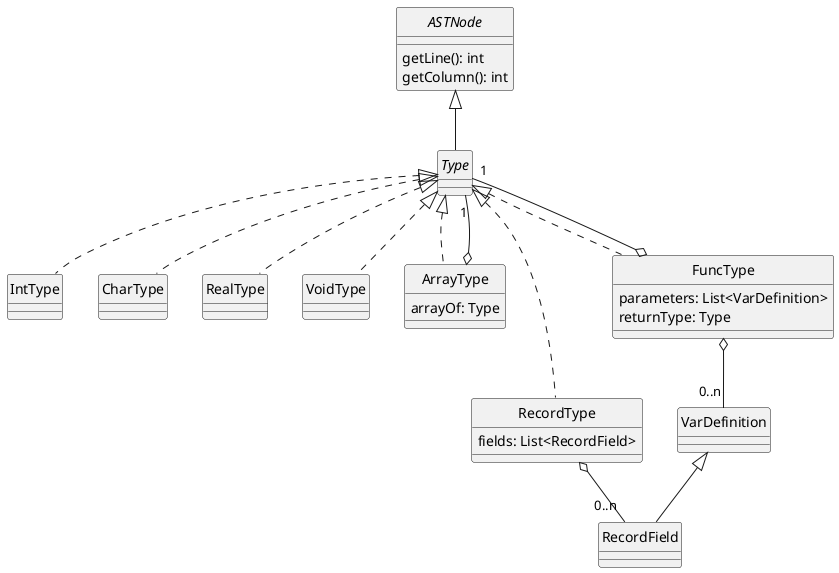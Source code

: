 @startuml Types
skinparam style strictuml
skinparam monochrome true

interface ASTNode {
    getLine(): int
    getColumn(): int
}

interface Type

ASTNode <|-- Type

class IntType
class CharType
class RealType
class VoidType
class ArrayType {
    arrayOf: Type
}
class RecordType {
    fields: List<RecordField>
}

class FuncType {
    parameters: List<VarDefinition>
    returnType: Type
}

Type <|.. IntType
Type <|.. CharType
Type <|.. RealType
Type <|.. ArrayType
Type <|.. RecordType
Type <|.. VoidType
Type <|.. FuncType

FuncType o-- "1" Type
FuncType o-- "0..n" VarDefinition

RecordType o-- "0..n" RecordField
VarDefinition <|-- RecordField

ArrayType o-- "1" Type

@enduml
